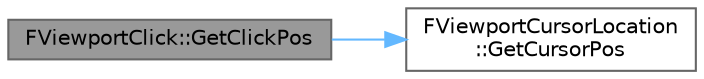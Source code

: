 digraph "FViewportClick::GetClickPos"
{
 // INTERACTIVE_SVG=YES
 // LATEX_PDF_SIZE
  bgcolor="transparent";
  edge [fontname=Helvetica,fontsize=10,labelfontname=Helvetica,labelfontsize=10];
  node [fontname=Helvetica,fontsize=10,shape=box,height=0.2,width=0.4];
  rankdir="LR";
  Node1 [id="Node000001",label="FViewportClick::GetClickPos",height=0.2,width=0.4,color="gray40", fillcolor="grey60", style="filled", fontcolor="black",tooltip=" "];
  Node1 -> Node2 [id="edge1_Node000001_Node000002",color="steelblue1",style="solid",tooltip=" "];
  Node2 [id="Node000002",label="FViewportCursorLocation\l::GetCursorPos",height=0.2,width=0.4,color="grey40", fillcolor="white", style="filled",URL="$de/d95/structFViewportCursorLocation.html#a7fb5432906cd3fdf7be6020629cebab6",tooltip=" "];
}

